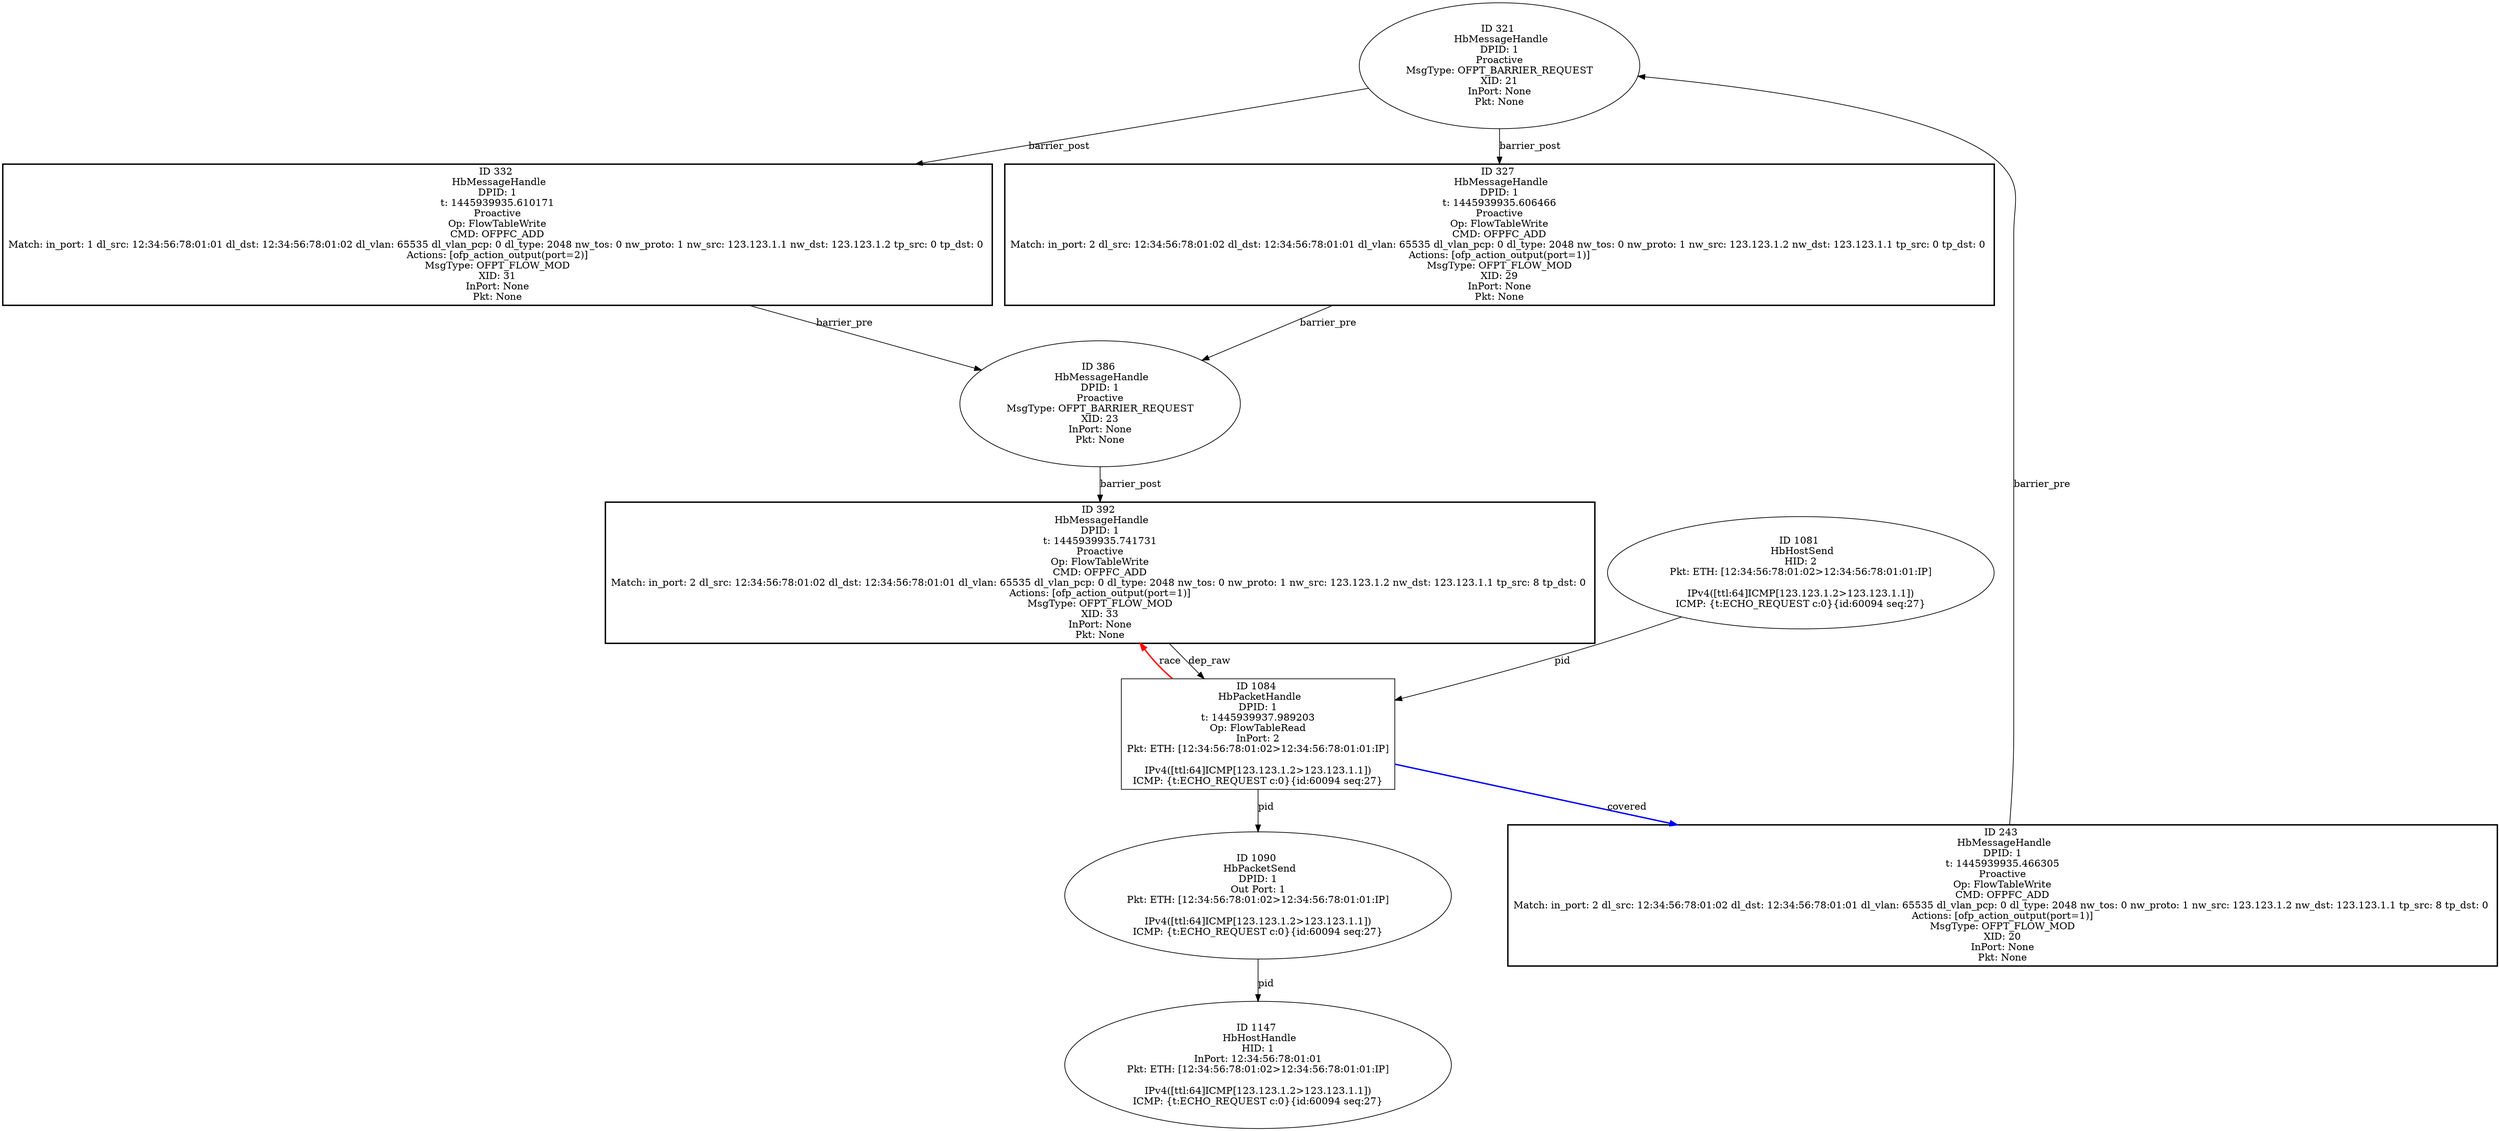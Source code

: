 strict digraph G {
321 [shape=oval, cmd_type=Proactive, event=<hb_events.HbMessageHandle object at 0x10780e910>, label="ID 321 
 HbMessageHandle
DPID: 1
Proactive
MsgType: OFPT_BARRIER_REQUEST
XID: 21
InPort: None
Pkt: None"];
1090 [shape=oval, event=<hb_events.HbPacketSend object at 0x107add190>, label="ID 1090 
 HbPacketSend
DPID: 1
Out Port: 1
Pkt: ETH: [12:34:56:78:01:02>12:34:56:78:01:01:IP]

IPv4([ttl:64]ICMP[123.123.1.2>123.123.1.1])
ICMP: {t:ECHO_REQUEST c:0}{id:60094 seq:27}"];
327 [event=<hb_events.HbMessageHandle object at 0x107814bd0>, shape=box, cmd_type=Proactive, style=bold, label="ID 327 
 HbMessageHandle
DPID: 1
t: 1445939935.606466
Proactive
Op: FlowTableWrite
CMD: OFPFC_ADD
Match: in_port: 2 dl_src: 12:34:56:78:01:02 dl_dst: 12:34:56:78:01:01 dl_vlan: 65535 dl_vlan_pcp: 0 dl_type: 2048 nw_tos: 0 nw_proto: 1 nw_src: 123.123.1.2 nw_dst: 123.123.1.1 tp_src: 0 tp_dst: 0 
Actions: [ofp_action_output(port=1)]
MsgType: OFPT_FLOW_MOD
XID: 29
InPort: None
Pkt: None"];
392 [event=<hb_events.HbMessageHandle object at 0x107834ed0>, shape=box, cmd_type=Proactive, style=bold, label="ID 392 
 HbMessageHandle
DPID: 1
t: 1445939935.741731
Proactive
Op: FlowTableWrite
CMD: OFPFC_ADD
Match: in_port: 2 dl_src: 12:34:56:78:01:02 dl_dst: 12:34:56:78:01:01 dl_vlan: 65535 dl_vlan_pcp: 0 dl_type: 2048 nw_tos: 0 nw_proto: 1 nw_src: 123.123.1.2 nw_dst: 123.123.1.1 tp_src: 8 tp_dst: 0 
Actions: [ofp_action_output(port=1)]
MsgType: OFPT_FLOW_MOD
XID: 33
InPort: None
Pkt: None"];
332 [event=<hb_events.HbMessageHandle object at 0x10780e150>, shape=box, cmd_type=Proactive, style=bold, label="ID 332 
 HbMessageHandle
DPID: 1
t: 1445939935.610171
Proactive
Op: FlowTableWrite
CMD: OFPFC_ADD
Match: in_port: 1 dl_src: 12:34:56:78:01:01 dl_dst: 12:34:56:78:01:02 dl_vlan: 65535 dl_vlan_pcp: 0 dl_type: 2048 nw_tos: 0 nw_proto: 1 nw_src: 123.123.1.1 nw_dst: 123.123.1.2 tp_src: 0 tp_dst: 0 
Actions: [ofp_action_output(port=2)]
MsgType: OFPT_FLOW_MOD
XID: 31
InPort: None
Pkt: None"];
386 [shape=oval, cmd_type=Proactive, event=<hb_events.HbMessageHandle object at 0x10783c3d0>, label="ID 386 
 HbMessageHandle
DPID: 1
Proactive
MsgType: OFPT_BARRIER_REQUEST
XID: 23
InPort: None
Pkt: None"];
243 [event=<hb_events.HbMessageHandle object at 0x1077d9e10>, shape=box, cmd_type=Proactive, style=bold, label="ID 243 
 HbMessageHandle
DPID: 1
t: 1445939935.466305
Proactive
Op: FlowTableWrite
CMD: OFPFC_ADD
Match: in_port: 2 dl_src: 12:34:56:78:01:02 dl_dst: 12:34:56:78:01:01 dl_vlan: 65535 dl_vlan_pcp: 0 dl_type: 2048 nw_tos: 0 nw_proto: 1 nw_src: 123.123.1.2 nw_dst: 123.123.1.1 tp_src: 8 tp_dst: 0 
Actions: [ofp_action_output(port=1)]
MsgType: OFPT_FLOW_MOD
XID: 20
InPort: None
Pkt: None"];
1081 [shape=oval, event=<hb_events.HbHostSend object at 0x107ad6e50>, label="ID 1081 
 HbHostSend
HID: 2
Pkt: ETH: [12:34:56:78:01:02>12:34:56:78:01:01:IP]

IPv4([ttl:64]ICMP[123.123.1.2>123.123.1.1])
ICMP: {t:ECHO_REQUEST c:0}{id:60094 seq:27}"];
1147 [shape=oval, event=<hb_events.HbHostHandle object at 0x107a57890>, label="ID 1147 
 HbHostHandle
HID: 1
InPort: 12:34:56:78:01:01
Pkt: ETH: [12:34:56:78:01:02>12:34:56:78:01:01:IP]

IPv4([ttl:64]ICMP[123.123.1.2>123.123.1.1])
ICMP: {t:ECHO_REQUEST c:0}{id:60094 seq:27}"];
1084 [shape=box, event=<hb_events.HbPacketHandle object at 0x107ad6ed0>, label="ID 1084 
 HbPacketHandle
DPID: 1
t: 1445939937.989203
Op: FlowTableRead
InPort: 2
Pkt: ETH: [12:34:56:78:01:02>12:34:56:78:01:01:IP]

IPv4([ttl:64]ICMP[123.123.1.2>123.123.1.1])
ICMP: {t:ECHO_REQUEST c:0}{id:60094 seq:27}"];
321 -> 332  [rel=barrier_post, label=barrier_post];
321 -> 327  [rel=barrier_post, label=barrier_post];
1090 -> 1147  [rel=pid, label=pid];
327 -> 386  [rel=barrier_pre, label=barrier_pre];
392 -> 1084  [rel=dep_raw, label=dep_raw];
332 -> 386  [rel=barrier_pre, label=barrier_pre];
386 -> 392  [rel=barrier_post, label=barrier_post];
243 -> 321  [rel=barrier_pre, label=barrier_pre];
1081 -> 1084  [rel=pid, label=pid];
1084 -> 392  [harmful=True, color=red, style=bold, rel=race, label=race];
1084 -> 1090  [rel=pid, label=pid];
1084 -> 243  [harmful=True, color=blue, style=bold, rel=covered, label=covered];
}
